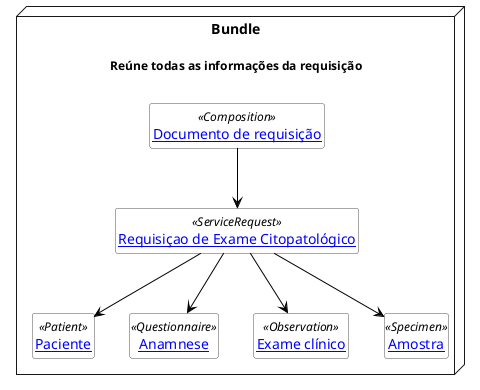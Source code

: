@startuml conta

skinparam packagestyle rectangle 

hide circle
hide methods
hide empty members

skinparam class {
    BackgroundColor White
    ArrowColor Black
    BorderColor #505050
}

package "Bundle\n\n<size:12>Reúne todas as informações da requisição\n" <<Node>> { 
    class Composition as "[[StructureDefinition-documento-requisicao.html Documento de requisição]]" <<Composition>>
    class ServiceRequest as "[[StructureDefinition-requisicao-exame-citopatologico.html Requisiçao de Exame Citopatológico]]" <<ServiceRequest>>
    class Paciente as "[[StructureDefinition-paciente.html Paciente]]" <<Patient>>
    class Anamnese as "[[Questionnaire-anamnese-exame-citopatologico.html Anamnese]]" <<Questionnaire>>
    class Exame as "[[StructureDefinition-exame-clinio.html Exame clínico]]" <<Observation>>
    class Amostra as "[[StructureDefinition-amostra.html Amostra]]" <<Specimen>>
    Composition --> ServiceRequest
    ServiceRequest --> Paciente
    ServiceRequest --> Anamnese
    ServiceRequest --> Exame
    ServiceRequest --> Amostra
    
}

@enduml